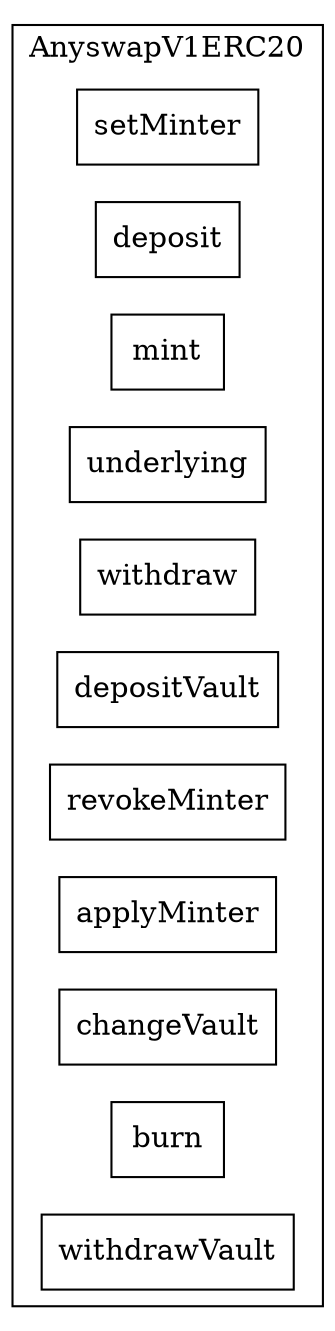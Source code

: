 strict digraph {
rankdir="LR"
node [shape=box]
subgraph cluster_695_AnyswapV1ERC20 {
label = "AnyswapV1ERC20"
"695_setMinter" [label="setMinter"]
"695_deposit" [label="deposit"]
"695_mint" [label="mint"]
"695_underlying" [label="underlying"]
"695_withdraw" [label="withdraw"]
"695_depositVault" [label="depositVault"]
"695_revokeMinter" [label="revokeMinter"]
"695_applyMinter" [label="applyMinter"]
"695_changeVault" [label="changeVault"]
"695_burn" [label="burn"]
"695_withdrawVault" [label="withdrawVault"]
}subgraph cluster_solidity {
label = "[Solidity]"
}
}